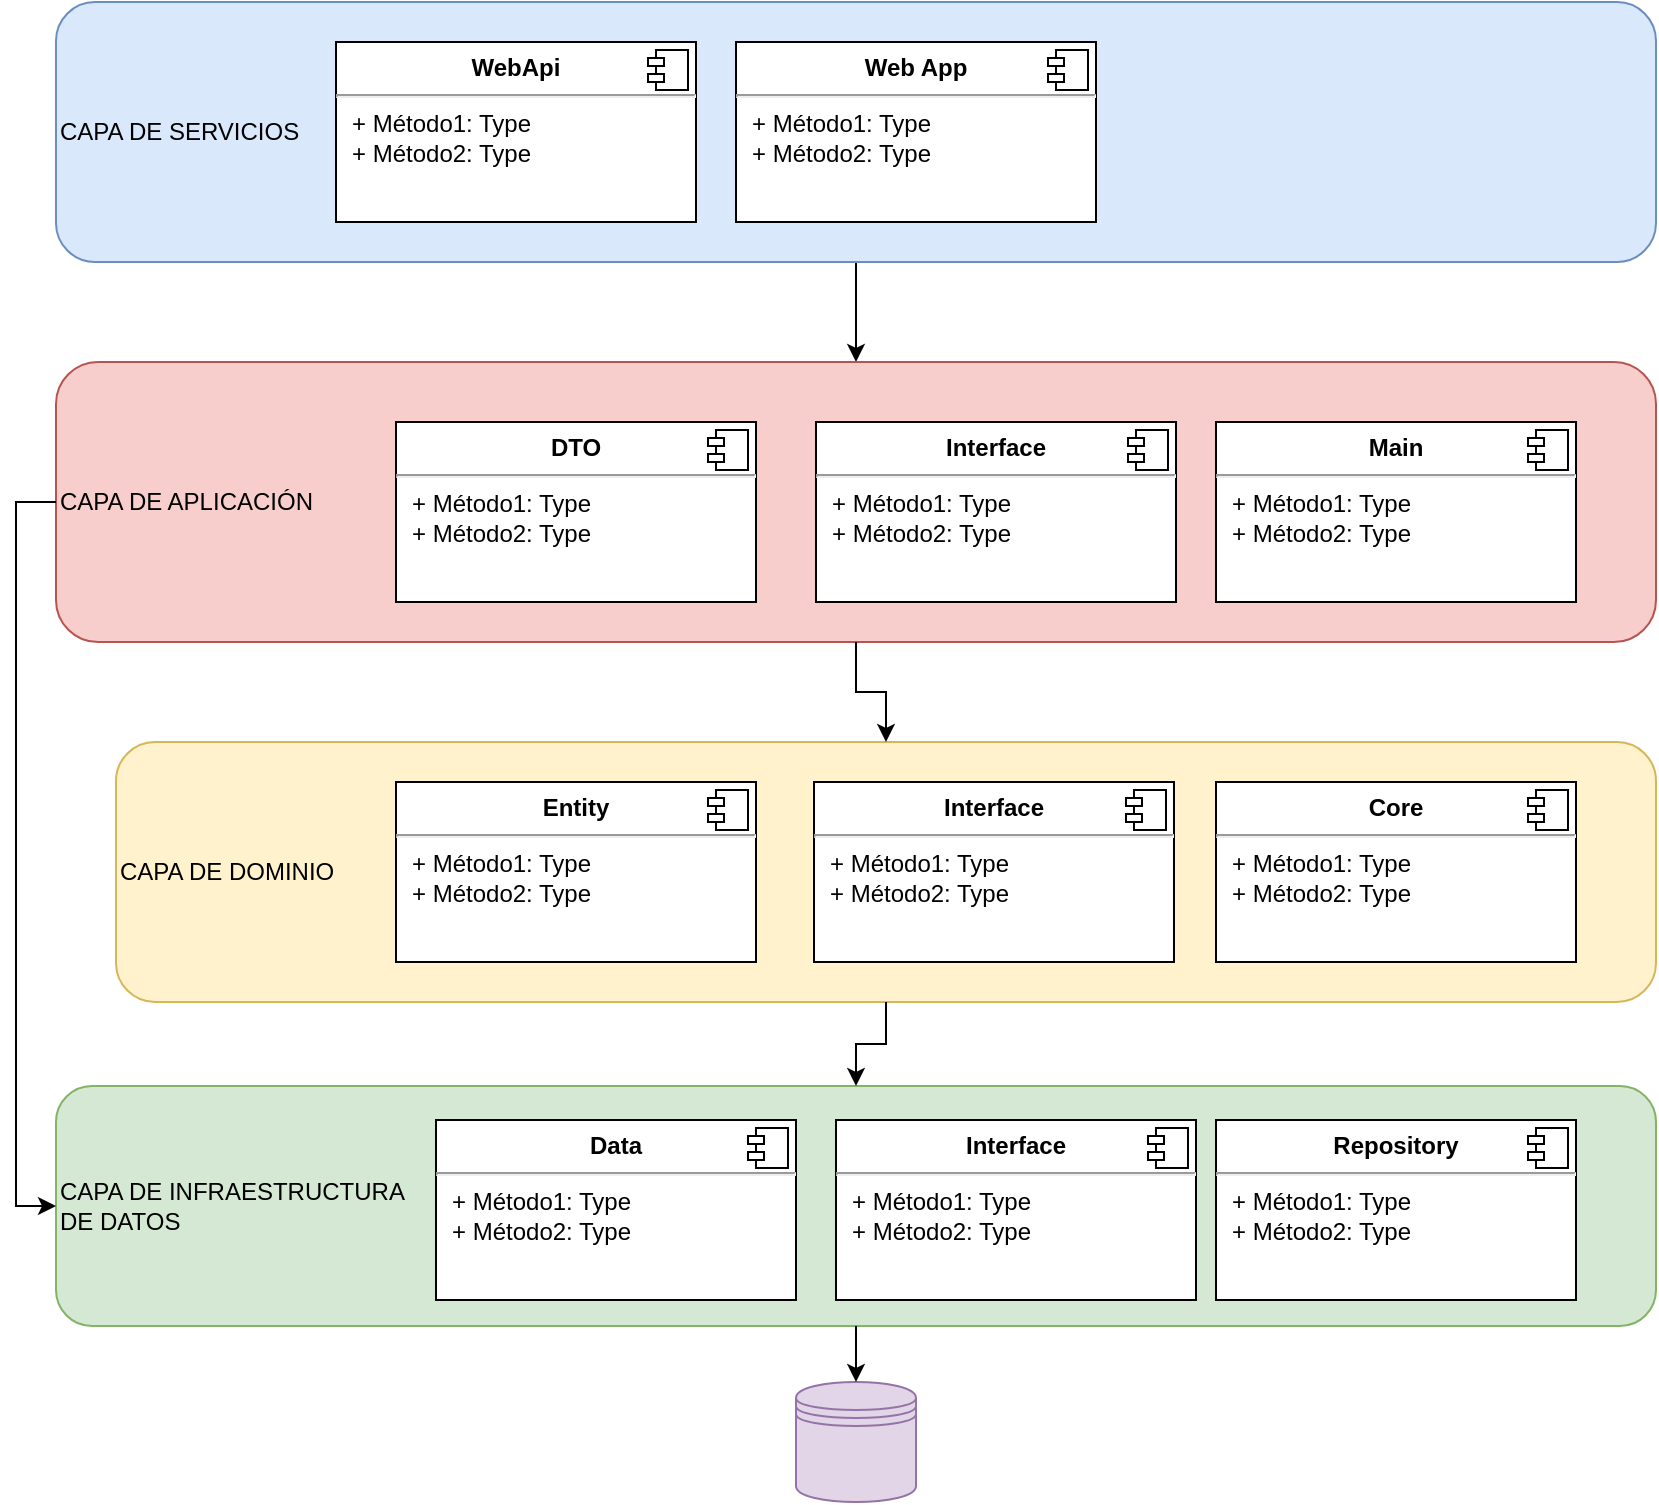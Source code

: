 <mxfile version="22.1.18" type="github">
  <diagram name="Page-1" id="-rmKJFOpTzaGtTQotmZY">
    <mxGraphModel dx="1050" dy="618" grid="1" gridSize="10" guides="1" tooltips="1" connect="1" arrows="1" fold="1" page="1" pageScale="1" pageWidth="850" pageHeight="1100" math="0" shadow="0">
      <root>
        <mxCell id="0" />
        <mxCell id="1" parent="0" />
        <mxCell id="2gLgw7AjvigkoS9bFjpN-19" style="edgeStyle=orthogonalEdgeStyle;rounded=0;orthogonalLoop=1;jettySize=auto;html=1;entryX=0.5;entryY=0;entryDx=0;entryDy=0;" edge="1" parent="1" source="2gLgw7AjvigkoS9bFjpN-1" target="2gLgw7AjvigkoS9bFjpN-2">
          <mxGeometry relative="1" as="geometry" />
        </mxCell>
        <mxCell id="2gLgw7AjvigkoS9bFjpN-1" value="CAPA DE SERVICIOS" style="rounded=1;whiteSpace=wrap;html=1;align=left;fillColor=#dae8fc;strokeColor=#6c8ebf;" vertex="1" parent="1">
          <mxGeometry x="40" y="40" width="800" height="130" as="geometry" />
        </mxCell>
        <mxCell id="2gLgw7AjvigkoS9bFjpN-7" value="&lt;p style=&quot;margin:0px;margin-top:6px;text-align:center;&quot;&gt;&lt;b&gt;WebApi&lt;/b&gt;&lt;/p&gt;&lt;hr&gt;&lt;p style=&quot;margin:0px;margin-left:8px;&quot;&gt;+ Método1: Type&lt;br&gt;+ Método2: Type&lt;/p&gt;" style="align=left;overflow=fill;html=1;dropTarget=0;whiteSpace=wrap;" vertex="1" parent="1">
          <mxGeometry x="180" y="60" width="180" height="90" as="geometry" />
        </mxCell>
        <mxCell id="2gLgw7AjvigkoS9bFjpN-8" value="" style="shape=component;jettyWidth=8;jettyHeight=4;" vertex="1" parent="2gLgw7AjvigkoS9bFjpN-7">
          <mxGeometry x="1" width="20" height="20" relative="1" as="geometry">
            <mxPoint x="-24" y="4" as="offset" />
          </mxGeometry>
        </mxCell>
        <mxCell id="2gLgw7AjvigkoS9bFjpN-11" value="&lt;p style=&quot;margin:0px;margin-top:6px;text-align:center;&quot;&gt;&lt;b&gt;Web App&lt;/b&gt;&lt;/p&gt;&lt;hr&gt;&lt;p style=&quot;margin:0px;margin-left:8px;&quot;&gt;+ Método1: Type&lt;br&gt;+ Método2: Type&lt;/p&gt;" style="align=left;overflow=fill;html=1;dropTarget=0;whiteSpace=wrap;" vertex="1" parent="1">
          <mxGeometry x="380" y="60" width="180" height="90" as="geometry" />
        </mxCell>
        <mxCell id="2gLgw7AjvigkoS9bFjpN-12" value="" style="shape=component;jettyWidth=8;jettyHeight=4;" vertex="1" parent="2gLgw7AjvigkoS9bFjpN-11">
          <mxGeometry x="1" width="20" height="20" relative="1" as="geometry">
            <mxPoint x="-24" y="4" as="offset" />
          </mxGeometry>
        </mxCell>
        <mxCell id="2gLgw7AjvigkoS9bFjpN-32" value="" style="group" vertex="1" connectable="0" parent="1">
          <mxGeometry x="40" y="592" width="800" height="110" as="geometry" />
        </mxCell>
        <mxCell id="2gLgw7AjvigkoS9bFjpN-4" value="CAPA DE INFRAESTRUCTURA&lt;br&gt;DE DATOS" style="rounded=1;whiteSpace=wrap;html=1;align=left;fillColor=#d5e8d4;strokeColor=#82b366;" vertex="1" parent="2gLgw7AjvigkoS9bFjpN-32">
          <mxGeometry y="-10" width="800" height="120" as="geometry" />
        </mxCell>
        <mxCell id="2gLgw7AjvigkoS9bFjpN-26" value="&lt;p style=&quot;margin:0px;margin-top:6px;text-align:center;&quot;&gt;&lt;b&gt;Data&lt;/b&gt;&lt;/p&gt;&lt;hr&gt;&lt;p style=&quot;margin:0px;margin-left:8px;&quot;&gt;+ Método1: Type&lt;br&gt;+ Método2: Type&lt;/p&gt;" style="align=left;overflow=fill;html=1;dropTarget=0;whiteSpace=wrap;" vertex="1" parent="2gLgw7AjvigkoS9bFjpN-32">
          <mxGeometry x="190" y="7" width="180" height="90" as="geometry" />
        </mxCell>
        <mxCell id="2gLgw7AjvigkoS9bFjpN-27" value="" style="shape=component;jettyWidth=8;jettyHeight=4;" vertex="1" parent="2gLgw7AjvigkoS9bFjpN-26">
          <mxGeometry x="1" width="20" height="20" relative="1" as="geometry">
            <mxPoint x="-24" y="4" as="offset" />
          </mxGeometry>
        </mxCell>
        <mxCell id="2gLgw7AjvigkoS9bFjpN-28" value="&lt;p style=&quot;margin:0px;margin-top:6px;text-align:center;&quot;&gt;&lt;b&gt;Interface&lt;/b&gt;&lt;/p&gt;&lt;hr&gt;&lt;p style=&quot;margin:0px;margin-left:8px;&quot;&gt;+ Método1: Type&lt;br&gt;+ Método2: Type&lt;/p&gt;" style="align=left;overflow=fill;html=1;dropTarget=0;whiteSpace=wrap;" vertex="1" parent="2gLgw7AjvigkoS9bFjpN-32">
          <mxGeometry x="390" y="7" width="180" height="90" as="geometry" />
        </mxCell>
        <mxCell id="2gLgw7AjvigkoS9bFjpN-29" value="" style="shape=component;jettyWidth=8;jettyHeight=4;" vertex="1" parent="2gLgw7AjvigkoS9bFjpN-28">
          <mxGeometry x="1" width="20" height="20" relative="1" as="geometry">
            <mxPoint x="-24" y="4" as="offset" />
          </mxGeometry>
        </mxCell>
        <mxCell id="2gLgw7AjvigkoS9bFjpN-30" value="&lt;p style=&quot;margin:0px;margin-top:6px;text-align:center;&quot;&gt;&lt;b&gt;Repository&lt;/b&gt;&lt;/p&gt;&lt;hr&gt;&lt;p style=&quot;margin:0px;margin-left:8px;&quot;&gt;+ Método1: Type&lt;br&gt;+ Método2: Type&lt;/p&gt;" style="align=left;overflow=fill;html=1;dropTarget=0;whiteSpace=wrap;" vertex="1" parent="2gLgw7AjvigkoS9bFjpN-32">
          <mxGeometry x="580" y="7" width="180" height="90" as="geometry" />
        </mxCell>
        <mxCell id="2gLgw7AjvigkoS9bFjpN-31" value="" style="shape=component;jettyWidth=8;jettyHeight=4;" vertex="1" parent="2gLgw7AjvigkoS9bFjpN-30">
          <mxGeometry x="1" width="20" height="20" relative="1" as="geometry">
            <mxPoint x="-24" y="4" as="offset" />
          </mxGeometry>
        </mxCell>
        <mxCell id="2gLgw7AjvigkoS9bFjpN-33" value="" style="group" vertex="1" connectable="0" parent="1">
          <mxGeometry x="70" y="410" width="770" height="130" as="geometry" />
        </mxCell>
        <mxCell id="2gLgw7AjvigkoS9bFjpN-3" value="CAPA DE DOMINIO" style="rounded=1;whiteSpace=wrap;html=1;align=left;fillColor=#fff2cc;strokeColor=#d6b656;" vertex="1" parent="2gLgw7AjvigkoS9bFjpN-33">
          <mxGeometry width="770" height="130" as="geometry" />
        </mxCell>
        <mxCell id="2gLgw7AjvigkoS9bFjpN-20" value="&lt;p style=&quot;margin:0px;margin-top:6px;text-align:center;&quot;&gt;&lt;b&gt;Entity&lt;/b&gt;&lt;/p&gt;&lt;hr&gt;&lt;p style=&quot;margin:0px;margin-left:8px;&quot;&gt;+ Método1: Type&lt;br&gt;+ Método2: Type&lt;/p&gt;" style="align=left;overflow=fill;html=1;dropTarget=0;whiteSpace=wrap;" vertex="1" parent="2gLgw7AjvigkoS9bFjpN-33">
          <mxGeometry x="140" y="20" width="180" height="90" as="geometry" />
        </mxCell>
        <mxCell id="2gLgw7AjvigkoS9bFjpN-21" value="" style="shape=component;jettyWidth=8;jettyHeight=4;" vertex="1" parent="2gLgw7AjvigkoS9bFjpN-20">
          <mxGeometry x="1" width="20" height="20" relative="1" as="geometry">
            <mxPoint x="-24" y="4" as="offset" />
          </mxGeometry>
        </mxCell>
        <mxCell id="2gLgw7AjvigkoS9bFjpN-22" value="&lt;p style=&quot;margin:0px;margin-top:6px;text-align:center;&quot;&gt;&lt;b&gt;Interface&lt;/b&gt;&lt;/p&gt;&lt;hr&gt;&lt;p style=&quot;margin:0px;margin-left:8px;&quot;&gt;+ Método1: Type&lt;br&gt;+ Método2: Type&lt;/p&gt;" style="align=left;overflow=fill;html=1;dropTarget=0;whiteSpace=wrap;" vertex="1" parent="2gLgw7AjvigkoS9bFjpN-33">
          <mxGeometry x="349" y="20" width="180" height="90" as="geometry" />
        </mxCell>
        <mxCell id="2gLgw7AjvigkoS9bFjpN-23" value="" style="shape=component;jettyWidth=8;jettyHeight=4;" vertex="1" parent="2gLgw7AjvigkoS9bFjpN-22">
          <mxGeometry x="1" width="20" height="20" relative="1" as="geometry">
            <mxPoint x="-24" y="4" as="offset" />
          </mxGeometry>
        </mxCell>
        <mxCell id="2gLgw7AjvigkoS9bFjpN-24" value="&lt;p style=&quot;margin:0px;margin-top:6px;text-align:center;&quot;&gt;&lt;b&gt;Core&lt;/b&gt;&lt;/p&gt;&lt;hr&gt;&lt;p style=&quot;margin:0px;margin-left:8px;&quot;&gt;+ Método1: Type&lt;br&gt;+ Método2: Type&lt;/p&gt;" style="align=left;overflow=fill;html=1;dropTarget=0;whiteSpace=wrap;" vertex="1" parent="2gLgw7AjvigkoS9bFjpN-33">
          <mxGeometry x="550" y="20" width="180" height="90" as="geometry" />
        </mxCell>
        <mxCell id="2gLgw7AjvigkoS9bFjpN-25" value="" style="shape=component;jettyWidth=8;jettyHeight=4;" vertex="1" parent="2gLgw7AjvigkoS9bFjpN-24">
          <mxGeometry x="1" width="20" height="20" relative="1" as="geometry">
            <mxPoint x="-24" y="4" as="offset" />
          </mxGeometry>
        </mxCell>
        <mxCell id="2gLgw7AjvigkoS9bFjpN-34" value="" style="group" vertex="1" connectable="0" parent="1">
          <mxGeometry x="40" y="220" width="800" height="140" as="geometry" />
        </mxCell>
        <mxCell id="2gLgw7AjvigkoS9bFjpN-2" value="CAPA DE APLICACIÓN" style="rounded=1;whiteSpace=wrap;html=1;align=left;fillColor=#f8cecc;strokeColor=#b85450;" vertex="1" parent="2gLgw7AjvigkoS9bFjpN-34">
          <mxGeometry width="800" height="140" as="geometry" />
        </mxCell>
        <mxCell id="2gLgw7AjvigkoS9bFjpN-13" value="&lt;p style=&quot;margin:0px;margin-top:6px;text-align:center;&quot;&gt;&lt;b&gt;DTO&lt;/b&gt;&lt;/p&gt;&lt;hr&gt;&lt;p style=&quot;margin:0px;margin-left:8px;&quot;&gt;+ Método1: Type&lt;br&gt;+ Método2: Type&lt;/p&gt;" style="align=left;overflow=fill;html=1;dropTarget=0;whiteSpace=wrap;" vertex="1" parent="2gLgw7AjvigkoS9bFjpN-34">
          <mxGeometry x="170" y="30" width="180" height="90" as="geometry" />
        </mxCell>
        <mxCell id="2gLgw7AjvigkoS9bFjpN-14" value="" style="shape=component;jettyWidth=8;jettyHeight=4;" vertex="1" parent="2gLgw7AjvigkoS9bFjpN-13">
          <mxGeometry x="1" width="20" height="20" relative="1" as="geometry">
            <mxPoint x="-24" y="4" as="offset" />
          </mxGeometry>
        </mxCell>
        <mxCell id="2gLgw7AjvigkoS9bFjpN-15" value="&lt;p style=&quot;margin:0px;margin-top:6px;text-align:center;&quot;&gt;&lt;b&gt;Interface&lt;/b&gt;&lt;/p&gt;&lt;hr&gt;&lt;p style=&quot;margin:0px;margin-left:8px;&quot;&gt;+ Método1: Type&lt;br&gt;+ Método2: Type&lt;/p&gt;" style="align=left;overflow=fill;html=1;dropTarget=0;whiteSpace=wrap;" vertex="1" parent="2gLgw7AjvigkoS9bFjpN-34">
          <mxGeometry x="380" y="30" width="180" height="90" as="geometry" />
        </mxCell>
        <mxCell id="2gLgw7AjvigkoS9bFjpN-16" value="" style="shape=component;jettyWidth=8;jettyHeight=4;" vertex="1" parent="2gLgw7AjvigkoS9bFjpN-15">
          <mxGeometry x="1" width="20" height="20" relative="1" as="geometry">
            <mxPoint x="-24" y="4" as="offset" />
          </mxGeometry>
        </mxCell>
        <mxCell id="2gLgw7AjvigkoS9bFjpN-17" value="&lt;p style=&quot;margin:0px;margin-top:6px;text-align:center;&quot;&gt;&lt;b&gt;Main&lt;/b&gt;&lt;/p&gt;&lt;hr&gt;&lt;p style=&quot;margin:0px;margin-left:8px;&quot;&gt;+ Método1: Type&lt;br&gt;+ Método2: Type&lt;/p&gt;" style="align=left;overflow=fill;html=1;dropTarget=0;whiteSpace=wrap;" vertex="1" parent="2gLgw7AjvigkoS9bFjpN-34">
          <mxGeometry x="580" y="30" width="180" height="90" as="geometry" />
        </mxCell>
        <mxCell id="2gLgw7AjvigkoS9bFjpN-18" value="" style="shape=component;jettyWidth=8;jettyHeight=4;" vertex="1" parent="2gLgw7AjvigkoS9bFjpN-17">
          <mxGeometry x="1" width="20" height="20" relative="1" as="geometry">
            <mxPoint x="-24" y="4" as="offset" />
          </mxGeometry>
        </mxCell>
        <mxCell id="2gLgw7AjvigkoS9bFjpN-35" style="edgeStyle=orthogonalEdgeStyle;rounded=0;orthogonalLoop=1;jettySize=auto;html=1;entryX=0.5;entryY=0;entryDx=0;entryDy=0;" edge="1" parent="1" source="2gLgw7AjvigkoS9bFjpN-2" target="2gLgw7AjvigkoS9bFjpN-3">
          <mxGeometry relative="1" as="geometry" />
        </mxCell>
        <mxCell id="2gLgw7AjvigkoS9bFjpN-36" style="edgeStyle=orthogonalEdgeStyle;rounded=0;orthogonalLoop=1;jettySize=auto;html=1;entryX=0.5;entryY=0;entryDx=0;entryDy=0;" edge="1" parent="1" source="2gLgw7AjvigkoS9bFjpN-3" target="2gLgw7AjvigkoS9bFjpN-4">
          <mxGeometry relative="1" as="geometry" />
        </mxCell>
        <mxCell id="2gLgw7AjvigkoS9bFjpN-37" style="edgeStyle=orthogonalEdgeStyle;rounded=0;orthogonalLoop=1;jettySize=auto;html=1;entryX=0;entryY=0.5;entryDx=0;entryDy=0;" edge="1" parent="1" source="2gLgw7AjvigkoS9bFjpN-2" target="2gLgw7AjvigkoS9bFjpN-4">
          <mxGeometry relative="1" as="geometry">
            <Array as="points">
              <mxPoint x="20" y="290" />
              <mxPoint x="20" y="642" />
            </Array>
          </mxGeometry>
        </mxCell>
        <mxCell id="2gLgw7AjvigkoS9bFjpN-38" value="" style="shape=datastore;whiteSpace=wrap;html=1;fillColor=#e1d5e7;strokeColor=#9673a6;" vertex="1" parent="1">
          <mxGeometry x="410" y="730" width="60" height="60" as="geometry" />
        </mxCell>
        <mxCell id="2gLgw7AjvigkoS9bFjpN-39" style="edgeStyle=orthogonalEdgeStyle;rounded=0;orthogonalLoop=1;jettySize=auto;html=1;entryX=0.5;entryY=0;entryDx=0;entryDy=0;" edge="1" parent="1" source="2gLgw7AjvigkoS9bFjpN-4" target="2gLgw7AjvigkoS9bFjpN-38">
          <mxGeometry relative="1" as="geometry" />
        </mxCell>
      </root>
    </mxGraphModel>
  </diagram>
</mxfile>
